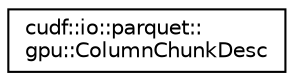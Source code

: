 digraph "Graphical Class Hierarchy"
{
  edge [fontname="Helvetica",fontsize="10",labelfontname="Helvetica",labelfontsize="10"];
  node [fontname="Helvetica",fontsize="10",shape=record];
  rankdir="LR";
  Node0 [label="cudf::io::parquet::\lgpu::ColumnChunkDesc",height=0.2,width=0.4,color="black", fillcolor="white", style="filled",URL="$structcudf_1_1io_1_1parquet_1_1gpu_1_1ColumnChunkDesc.html",tooltip="Struct describing a particular chunk of column data. "];
}
